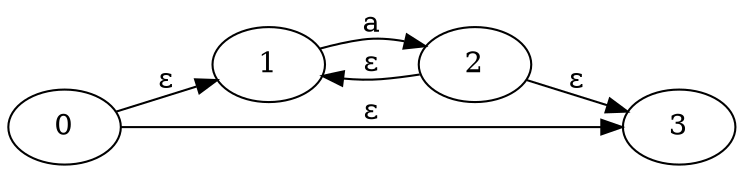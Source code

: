digraph {
	graph [rankdir=LR]
	0 -> 1 [label="ε"]
	0 -> 3 [label="ε"]
	1 -> 2 [label=a]
	2 -> 1 [label="ε"]
	2 -> 3 [label="ε"]
}
